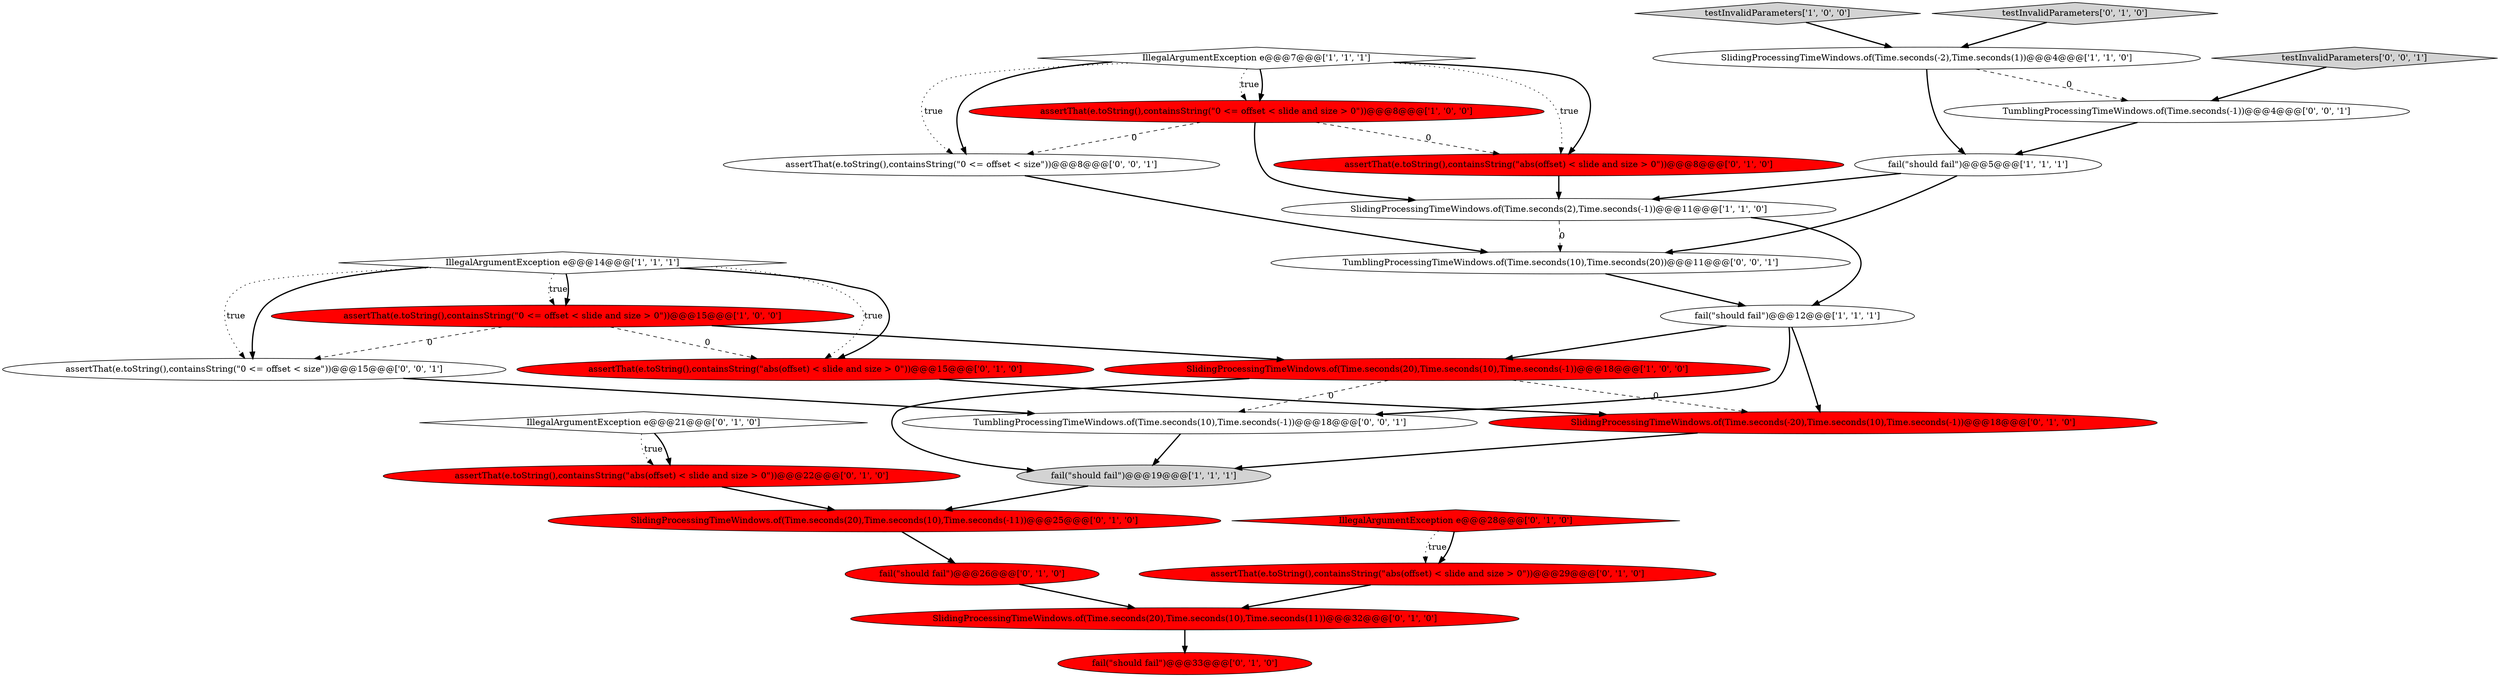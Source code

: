 digraph {
11 [style = filled, label = "fail(\"should fail\")@@@26@@@['0', '1', '0']", fillcolor = red, shape = ellipse image = "AAA1AAABBB2BBB"];
27 [style = filled, label = "TumblingProcessingTimeWindows.of(Time.seconds(10),Time.seconds(20))@@@11@@@['0', '0', '1']", fillcolor = white, shape = ellipse image = "AAA0AAABBB3BBB"];
12 [style = filled, label = "SlidingProcessingTimeWindows.of(Time.seconds(20),Time.seconds(10),Time.seconds(11))@@@32@@@['0', '1', '0']", fillcolor = red, shape = ellipse image = "AAA1AAABBB2BBB"];
2 [style = filled, label = "SlidingProcessingTimeWindows.of(Time.seconds(2),Time.seconds(-1))@@@11@@@['1', '1', '0']", fillcolor = white, shape = ellipse image = "AAA0AAABBB1BBB"];
1 [style = filled, label = "testInvalidParameters['1', '0', '0']", fillcolor = lightgray, shape = diamond image = "AAA0AAABBB1BBB"];
26 [style = filled, label = "assertThat(e.toString(),containsString(\"0 <= offset < size\"))@@@8@@@['0', '0', '1']", fillcolor = white, shape = ellipse image = "AAA0AAABBB3BBB"];
18 [style = filled, label = "IllegalArgumentException e@@@28@@@['0', '1', '0']", fillcolor = red, shape = diamond image = "AAA1AAABBB2BBB"];
23 [style = filled, label = "TumblingProcessingTimeWindows.of(Time.seconds(10),Time.seconds(-1))@@@18@@@['0', '0', '1']", fillcolor = white, shape = ellipse image = "AAA0AAABBB3BBB"];
7 [style = filled, label = "IllegalArgumentException e@@@14@@@['1', '1', '1']", fillcolor = white, shape = diamond image = "AAA0AAABBB1BBB"];
17 [style = filled, label = "assertThat(e.toString(),containsString(\"abs(offset) < slide and size > 0\"))@@@22@@@['0', '1', '0']", fillcolor = red, shape = ellipse image = "AAA1AAABBB2BBB"];
13 [style = filled, label = "SlidingProcessingTimeWindows.of(Time.seconds(20),Time.seconds(10),Time.seconds(-11))@@@25@@@['0', '1', '0']", fillcolor = red, shape = ellipse image = "AAA1AAABBB2BBB"];
15 [style = filled, label = "SlidingProcessingTimeWindows.of(Time.seconds(-20),Time.seconds(10),Time.seconds(-1))@@@18@@@['0', '1', '0']", fillcolor = red, shape = ellipse image = "AAA1AAABBB2BBB"];
0 [style = filled, label = "fail(\"should fail\")@@@5@@@['1', '1', '1']", fillcolor = white, shape = ellipse image = "AAA0AAABBB1BBB"];
3 [style = filled, label = "fail(\"should fail\")@@@12@@@['1', '1', '1']", fillcolor = white, shape = ellipse image = "AAA0AAABBB1BBB"];
6 [style = filled, label = "assertThat(e.toString(),containsString(\"0 <= offset < slide and size > 0\"))@@@15@@@['1', '0', '0']", fillcolor = red, shape = ellipse image = "AAA1AAABBB1BBB"];
14 [style = filled, label = "assertThat(e.toString(),containsString(\"abs(offset) < slide and size > 0\"))@@@29@@@['0', '1', '0']", fillcolor = red, shape = ellipse image = "AAA1AAABBB2BBB"];
16 [style = filled, label = "assertThat(e.toString(),containsString(\"abs(offset) < slide and size > 0\"))@@@8@@@['0', '1', '0']", fillcolor = red, shape = ellipse image = "AAA1AAABBB2BBB"];
8 [style = filled, label = "SlidingProcessingTimeWindows.of(Time.seconds(-2),Time.seconds(1))@@@4@@@['1', '1', '0']", fillcolor = white, shape = ellipse image = "AAA0AAABBB1BBB"];
5 [style = filled, label = "assertThat(e.toString(),containsString(\"0 <= offset < slide and size > 0\"))@@@8@@@['1', '0', '0']", fillcolor = red, shape = ellipse image = "AAA1AAABBB1BBB"];
10 [style = filled, label = "SlidingProcessingTimeWindows.of(Time.seconds(20),Time.seconds(10),Time.seconds(-1))@@@18@@@['1', '0', '0']", fillcolor = red, shape = ellipse image = "AAA1AAABBB1BBB"];
19 [style = filled, label = "assertThat(e.toString(),containsString(\"abs(offset) < slide and size > 0\"))@@@15@@@['0', '1', '0']", fillcolor = red, shape = ellipse image = "AAA1AAABBB2BBB"];
28 [style = filled, label = "testInvalidParameters['0', '0', '1']", fillcolor = lightgray, shape = diamond image = "AAA0AAABBB3BBB"];
21 [style = filled, label = "IllegalArgumentException e@@@21@@@['0', '1', '0']", fillcolor = white, shape = diamond image = "AAA0AAABBB2BBB"];
9 [style = filled, label = "IllegalArgumentException e@@@7@@@['1', '1', '1']", fillcolor = white, shape = diamond image = "AAA0AAABBB1BBB"];
24 [style = filled, label = "assertThat(e.toString(),containsString(\"0 <= offset < size\"))@@@15@@@['0', '0', '1']", fillcolor = white, shape = ellipse image = "AAA0AAABBB3BBB"];
20 [style = filled, label = "fail(\"should fail\")@@@33@@@['0', '1', '0']", fillcolor = red, shape = ellipse image = "AAA1AAABBB2BBB"];
22 [style = filled, label = "testInvalidParameters['0', '1', '0']", fillcolor = lightgray, shape = diamond image = "AAA0AAABBB2BBB"];
4 [style = filled, label = "fail(\"should fail\")@@@19@@@['1', '1', '1']", fillcolor = lightgray, shape = ellipse image = "AAA0AAABBB1BBB"];
25 [style = filled, label = "TumblingProcessingTimeWindows.of(Time.seconds(-1))@@@4@@@['0', '0', '1']", fillcolor = white, shape = ellipse image = "AAA0AAABBB3BBB"];
25->0 [style = bold, label=""];
10->15 [style = dashed, label="0"];
7->6 [style = dotted, label="true"];
9->26 [style = dotted, label="true"];
1->8 [style = bold, label=""];
5->26 [style = dashed, label="0"];
7->19 [style = dotted, label="true"];
0->27 [style = bold, label=""];
2->3 [style = bold, label=""];
4->13 [style = bold, label=""];
0->2 [style = bold, label=""];
27->3 [style = bold, label=""];
2->27 [style = dashed, label="0"];
23->4 [style = bold, label=""];
12->20 [style = bold, label=""];
11->12 [style = bold, label=""];
3->15 [style = bold, label=""];
21->17 [style = dotted, label="true"];
16->2 [style = bold, label=""];
13->11 [style = bold, label=""];
7->24 [style = dotted, label="true"];
18->14 [style = dotted, label="true"];
9->16 [style = bold, label=""];
8->0 [style = bold, label=""];
22->8 [style = bold, label=""];
9->26 [style = bold, label=""];
3->10 [style = bold, label=""];
5->16 [style = dashed, label="0"];
26->27 [style = bold, label=""];
5->2 [style = bold, label=""];
3->23 [style = bold, label=""];
7->24 [style = bold, label=""];
6->24 [style = dashed, label="0"];
6->10 [style = bold, label=""];
14->12 [style = bold, label=""];
7->6 [style = bold, label=""];
6->19 [style = dashed, label="0"];
15->4 [style = bold, label=""];
10->4 [style = bold, label=""];
9->5 [style = bold, label=""];
28->25 [style = bold, label=""];
8->25 [style = dashed, label="0"];
17->13 [style = bold, label=""];
9->16 [style = dotted, label="true"];
19->15 [style = bold, label=""];
7->19 [style = bold, label=""];
21->17 [style = bold, label=""];
18->14 [style = bold, label=""];
10->23 [style = dashed, label="0"];
24->23 [style = bold, label=""];
9->5 [style = dotted, label="true"];
}
